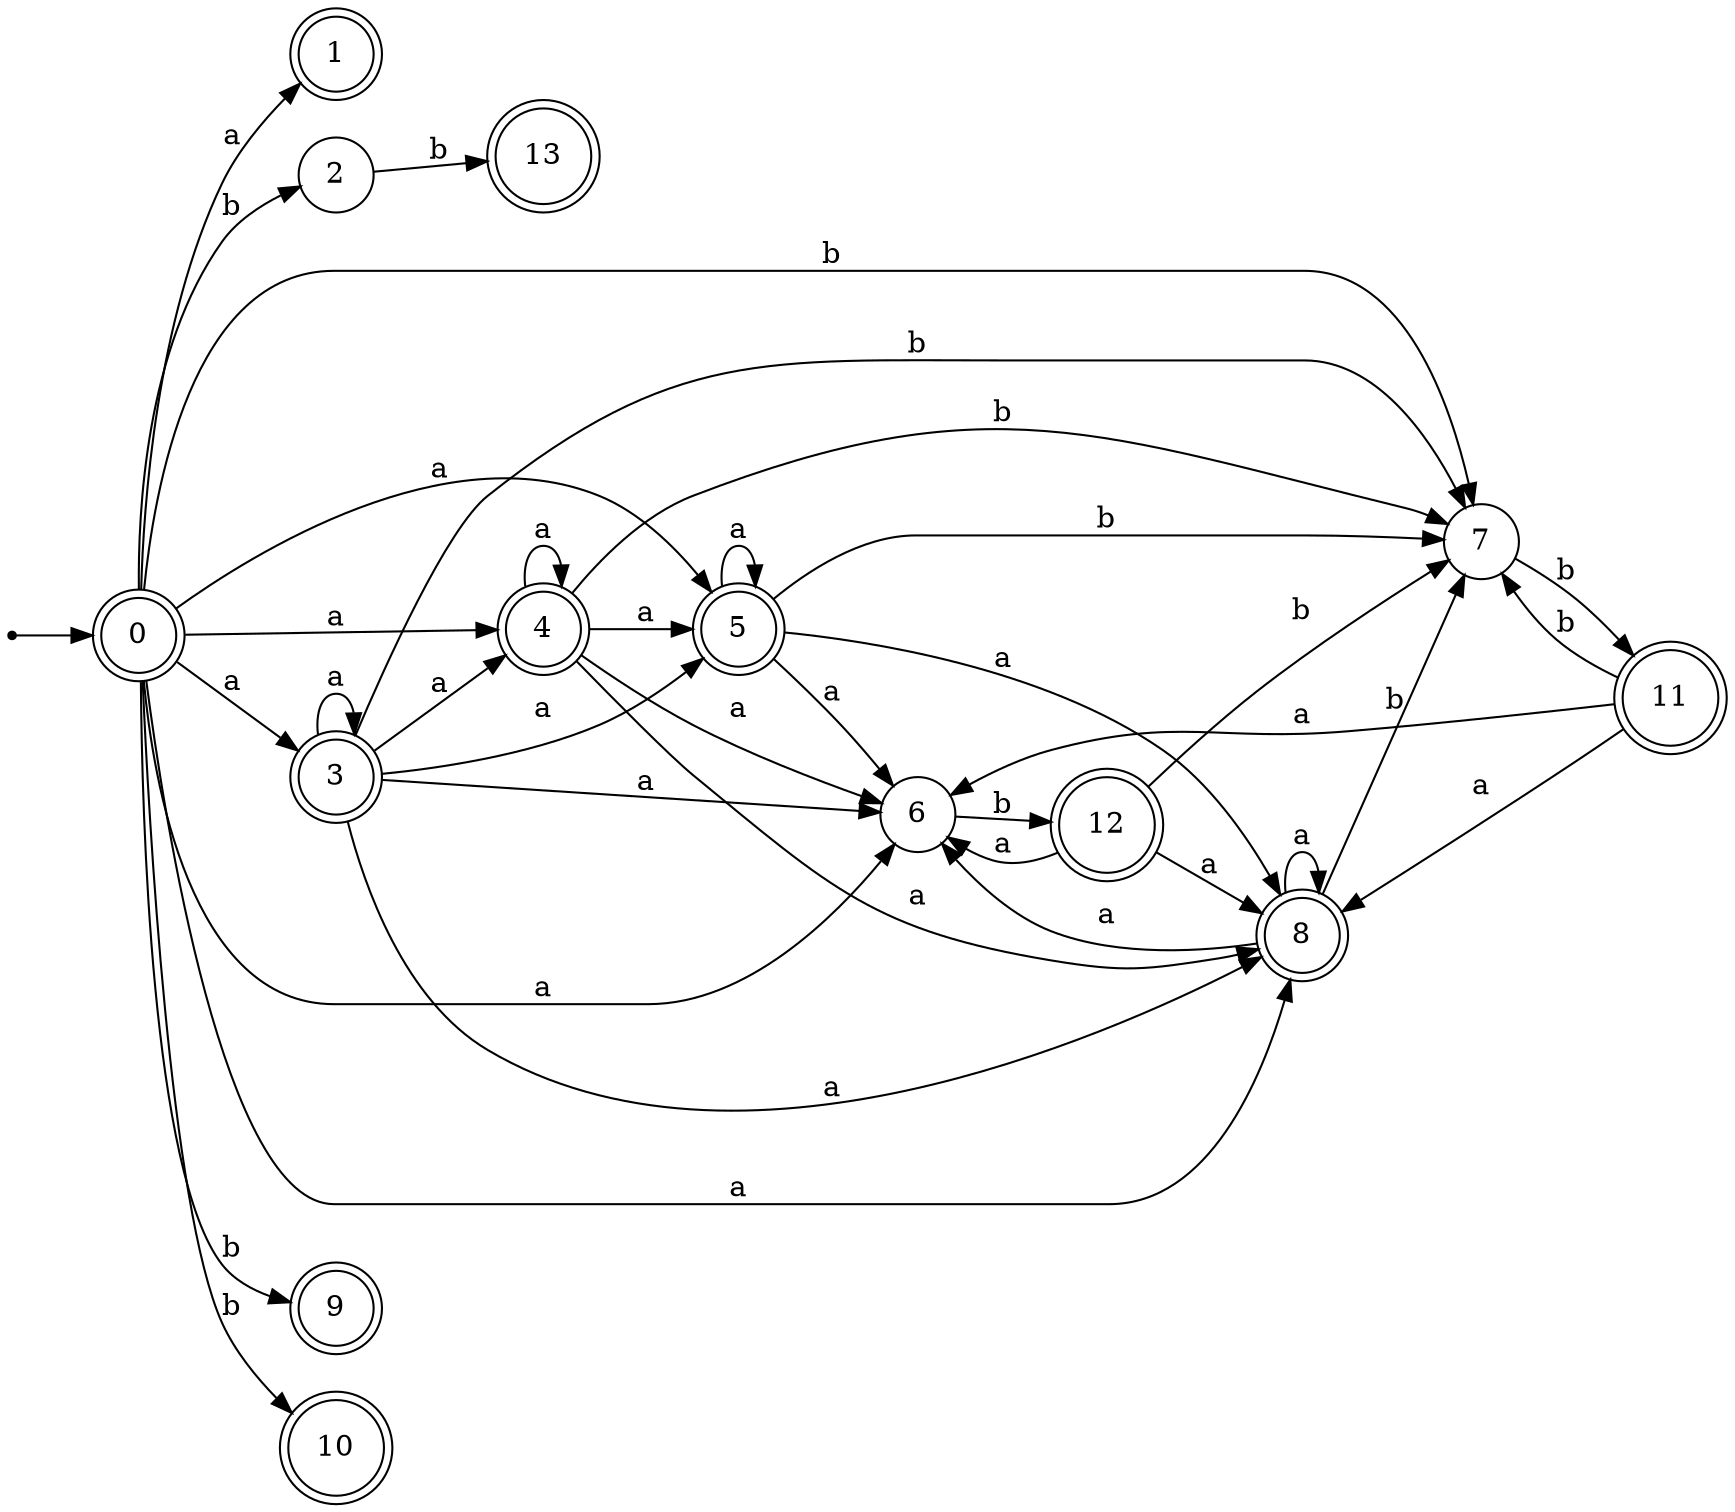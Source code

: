 digraph finite_state_machine {
rankdir=LR;
size="20,20";
node [shape = point]; "dummy0"
node [shape = doublecircle]; "0";"dummy0" -> "0";
node [shape = doublecircle]; "1";node [shape = circle]; "2";
node [shape = doublecircle]; "3";node [shape = doublecircle]; "4";node [shape = doublecircle]; "5";node [shape = circle]; "6";
node [shape = circle]; "7";
node [shape = doublecircle]; "8";node [shape = doublecircle]; "9";node [shape = doublecircle]; "10";node [shape = doublecircle]; "11";node [shape = doublecircle]; "12";node [shape = doublecircle]; "13";"0" -> "1" [label = "a"];
 "0" -> "3" [label = "a"];
 "0" -> "4" [label = "a"];
 "0" -> "5" [label = "a"];
 "0" -> "6" [label = "a"];
 "0" -> "8" [label = "a"];
 "0" -> "9" [label = "b"];
 "0" -> "2" [label = "b"];
 "0" -> "10" [label = "b"];
 "0" -> "7" [label = "b"];
 "8" -> "8" [label = "a"];
 "8" -> "6" [label = "a"];
 "8" -> "7" [label = "b"];
 "7" -> "11" [label = "b"];
 "11" -> "7" [label = "b"];
 "11" -> "8" [label = "a"];
 "11" -> "6" [label = "a"];
 "6" -> "12" [label = "b"];
 "12" -> "8" [label = "a"];
 "12" -> "6" [label = "a"];
 "12" -> "7" [label = "b"];
 "5" -> "8" [label = "a"];
 "5" -> "5" [label = "a"];
 "5" -> "6" [label = "a"];
 "5" -> "7" [label = "b"];
 "4" -> "8" [label = "a"];
 "4" -> "4" [label = "a"];
 "4" -> "5" [label = "a"];
 "4" -> "6" [label = "a"];
 "4" -> "7" [label = "b"];
 "3" -> "3" [label = "a"];
 "3" -> "4" [label = "a"];
 "3" -> "5" [label = "a"];
 "3" -> "6" [label = "a"];
 "3" -> "8" [label = "a"];
 "3" -> "7" [label = "b"];
 "2" -> "13" [label = "b"];
 }

